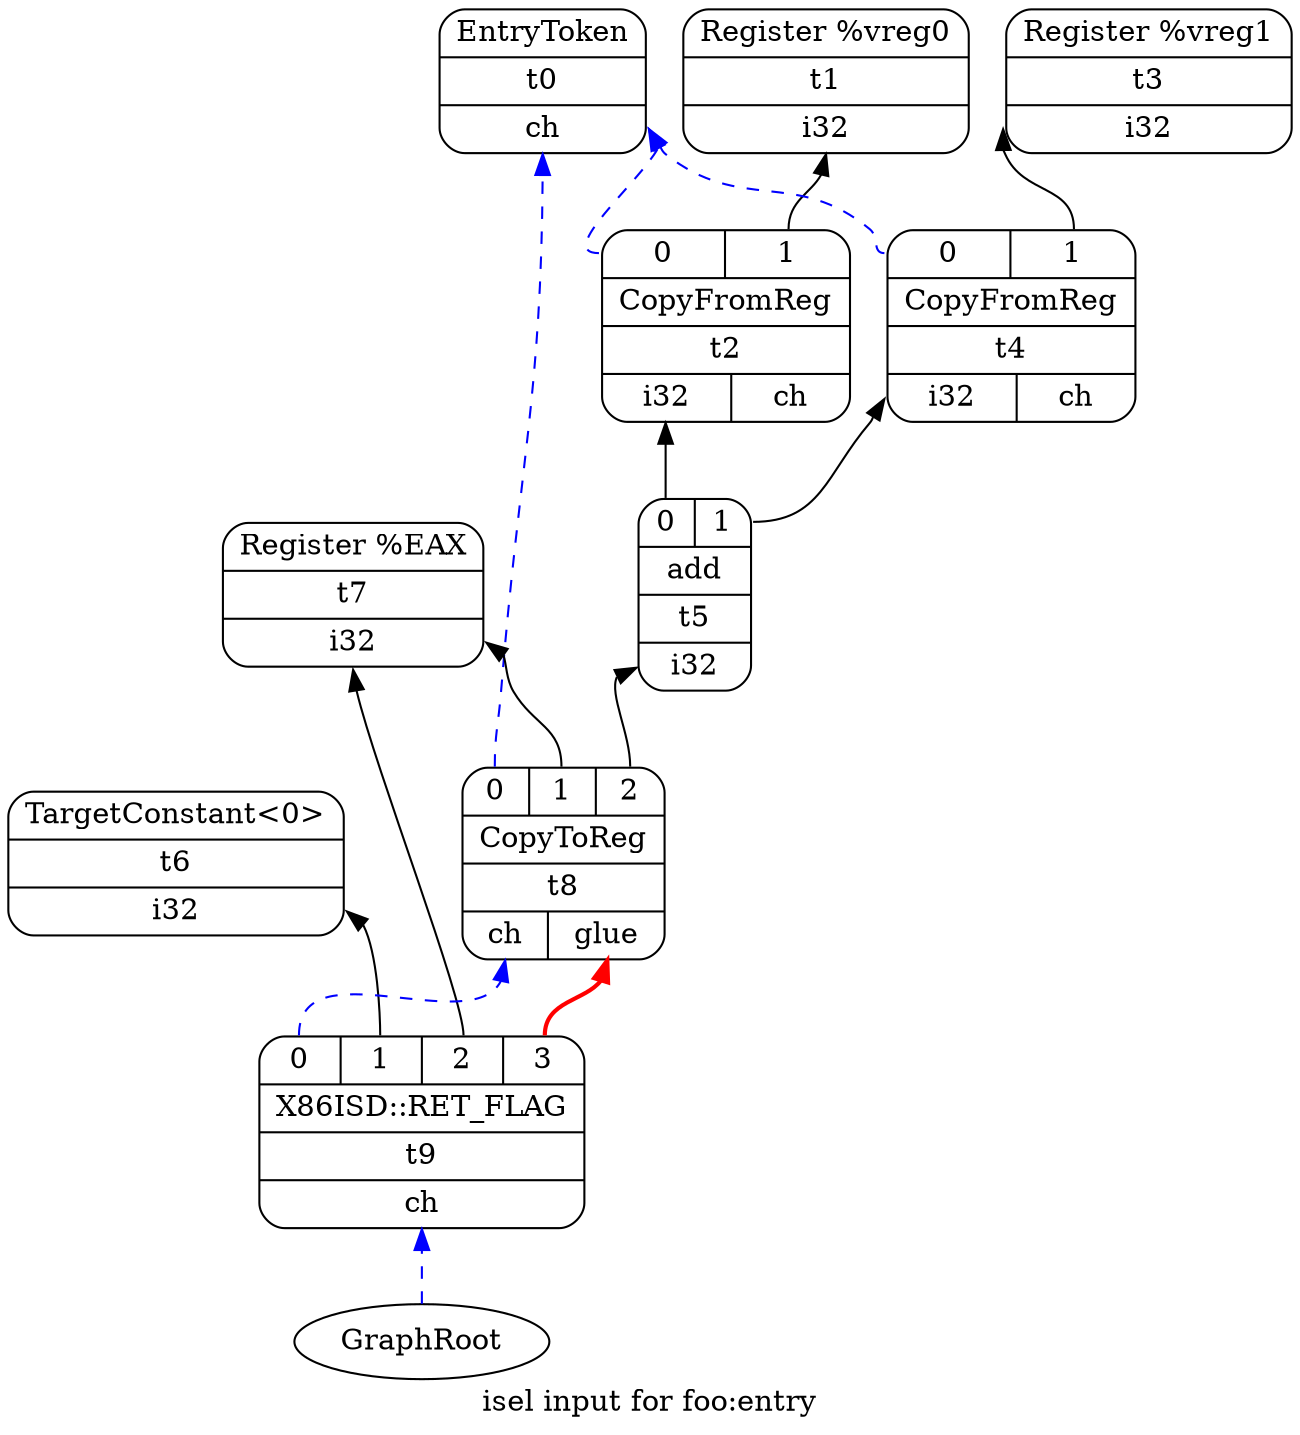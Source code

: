 digraph "isel input for foo:entry" {
	rankdir="BT";
	label="isel input for foo:entry";

	Node0x2cd62b0 [shape=record,shape=Mrecord,label="{EntryToken|t0|{<d0>ch}}"];
	Node0x2d27e50 [shape=record,shape=Mrecord,label="{Register %vreg0|t1|{<d0>i32}}"];
	Node0x2d27f30 [shape=record,shape=Mrecord,label="{Register %vreg1|t3|{<d0>i32}}"];
	Node0x2d28080 [shape=record,shape=Mrecord,label="{TargetConstant\<0\>|t6|{<d0>i32}}"];
	Node0x2d280f0 [shape=record,shape=Mrecord,label="{Register %EAX|t7|{<d0>i32}}"];
	Node0x2d27ec0 [shape=record,shape=Mrecord,label="{{<s0>0|<s1>1}|CopyFromReg|t2|{<d0>i32|<d1>ch}}"];
	Node0x2d27ec0:s0 -> Node0x2cd62b0:d0[color=blue,style=dashed];
	Node0x2d27ec0:s1 -> Node0x2d27e50:d0;
	Node0x2d27fa0 [shape=record,shape=Mrecord,label="{{<s0>0|<s1>1}|CopyFromReg|t4|{<d0>i32|<d1>ch}}"];
	Node0x2d27fa0:s0 -> Node0x2cd62b0:d0[color=blue,style=dashed];
	Node0x2d27fa0:s1 -> Node0x2d27f30:d0;
	Node0x2d28010 [shape=record,shape=Mrecord,label="{{<s0>0|<s1>1}|add|t5|{<d0>i32}}"];
	Node0x2d28010:s0 -> Node0x2d27ec0:d0;
	Node0x2d28010:s1 -> Node0x2d27fa0:d0;
	Node0x2d28160 [shape=record,shape=Mrecord,label="{{<s0>0|<s1>1|<s2>2}|CopyToReg|t8|{<d0>ch|<d1>glue}}"];
	Node0x2d28160:s0 -> Node0x2cd62b0:d0[color=blue,style=dashed];
	Node0x2d28160:s1 -> Node0x2d280f0:d0;
	Node0x2d28160:s2 -> Node0x2d28010:d0;
	Node0x2d281d0 [shape=record,shape=Mrecord,label="{{<s0>0|<s1>1|<s2>2|<s3>3}|X86ISD::RET_FLAG|t9|{<d0>ch}}"];
	Node0x2d281d0:s0 -> Node0x2d28160:d0[color=blue,style=dashed];
	Node0x2d281d0:s1 -> Node0x2d28080:d0;
	Node0x2d281d0:s2 -> Node0x2d280f0:d0;
	Node0x2d281d0:s3 -> Node0x2d28160:d1[color=red,style=bold];
	Node0x0[ plaintext=circle, label ="GraphRoot"];
	Node0x0 -> Node0x2d281d0:d0[color=blue,style=dashed];
}
